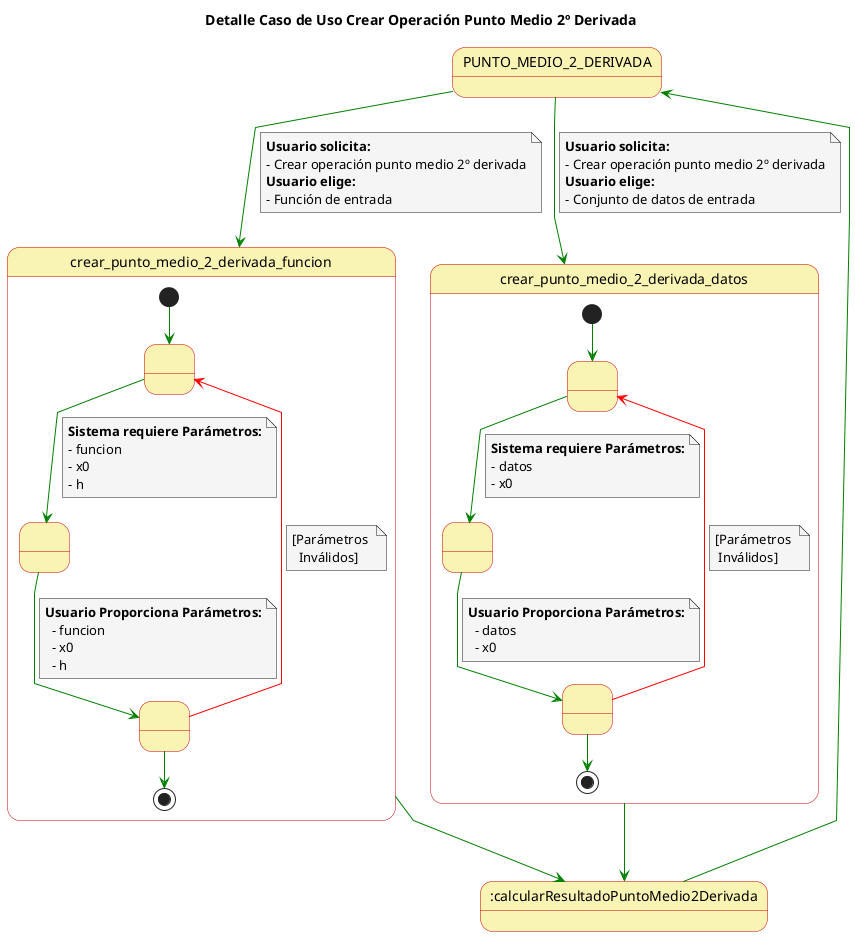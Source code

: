 @startuml

top to bottom direction

skinparam state {
  BackgroundColor #faf4b4
  BorderColor #c90000
}

skinparam note {
  BackgroundColor #f5f5f5
}

skinparam linetype polyline

title Detalle Caso de Uso Crear Operación Punto Medio 2º Derivada

state PUNTO_MEDIO_2_DERIVADA 

PUNTO_MEDIO_2_DERIVADA -[#green]-> crear_punto_medio_2_derivada_funcion
note on link
  **Usuario solicita:**
  - Crear operación punto medio 2º derivada
  **Usuario elige:**
  - Función de entrada
end note
PUNTO_MEDIO_2_DERIVADA -[#green]-> crear_punto_medio_2_derivada_datos
note on link
  **Usuario solicita:**
  - Crear operación punto medio 2º derivada
  **Usuario elige:**
  - Conjunto de datos de entrada
end note

state crear_punto_medio_2_derivada_funcion{
  state 1 as " "
  state 2 as " "
  state 3 as " "
  
  [*] -[#green]-> 1
  1 -[#green]-> 2
  note on link
      **Sistema requiere Parámetros:**
      - funcion
      - x0
      - h
  end note
  2 -[#green]-> 3
  note on link
    **Usuario Proporciona Parámetros:**
      - funcion
      - x0
      - h
  end note
  3 -[#red]-> 1
  note on link
    [Parámetros 
      Inválidos]
  end note
  3 -[#green]-> [*]

}

state crear_punto_medio_2_derivada_datos {
  state 4 as " "
  state 5 as " "
  state 6 as " "
  
  [*] -[#green]-> 4
  4 -[#green]-> 5
  note on link
      **Sistema requiere Parámetros:**
      - datos
      - x0
  end note
  5 -[#green]-> 6
  note on link
    **Usuario Proporciona Parámetros:**
      - datos
      - x0
  end note
  6 -[#red]-> 4
  note on link
    [Parámetros 
     Inválidos]
  end note
  6 -[#green]-> [*]

}


crear_punto_medio_2_derivada_funcion -[#green]-> :calcularResultadoPuntoMedio2Derivada
crear_punto_medio_2_derivada_datos -[#green]-> :calcularResultadoPuntoMedio2Derivada

:calcularResultadoPuntoMedio2Derivada-[#green]-> PUNTO_MEDIO_2_DERIVADA 

@enduml